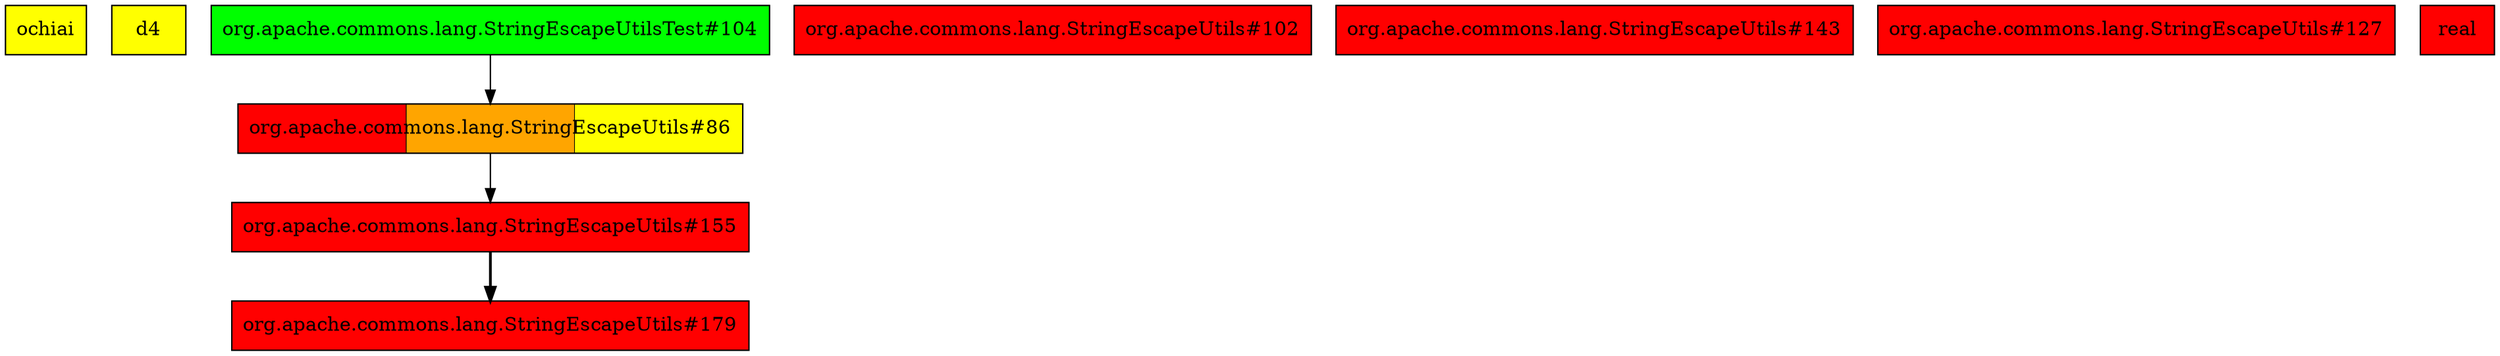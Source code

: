 digraph enhanced {
	"ochiai" [style=striped shape=box fillcolor="yellow"];
	"d4" [style=striped shape=box fillcolor="yellow"];
	"org.apache.commons.lang.StringEscapeUtils#179" [style=striped shape=box fillcolor="red"];
	"org.apache.commons.lang.StringEscapeUtils#102" [style=striped shape=box fillcolor="red"];
	"org.apache.commons.lang.StringEscapeUtils#155" [style=striped shape=box fillcolor="red"];
	"org.apache.commons.lang.StringEscapeUtils#143" [style=striped shape=box fillcolor="red"];
	"org.apache.commons.lang.StringEscapeUtils#127" [style=striped shape=box fillcolor="red"];
	"org.apache.commons.lang.StringEscapeUtilsTest#104" [style=striped shape=box fillcolor="green"];
	"org.apache.commons.lang.StringEscapeUtils#86" [style=striped shape=box fillcolor="red:orange:yellow"];
	"real" [style=striped shape=box fillcolor="red"];
	"org.apache.commons.lang.StringEscapeUtils#155" -> "org.apache.commons.lang.StringEscapeUtils#179" [style=bold];
	"org.apache.commons.lang.StringEscapeUtils#86" -> "org.apache.commons.lang.StringEscapeUtils#155";
	"org.apache.commons.lang.StringEscapeUtilsTest#104" -> "org.apache.commons.lang.StringEscapeUtils#86";
}

